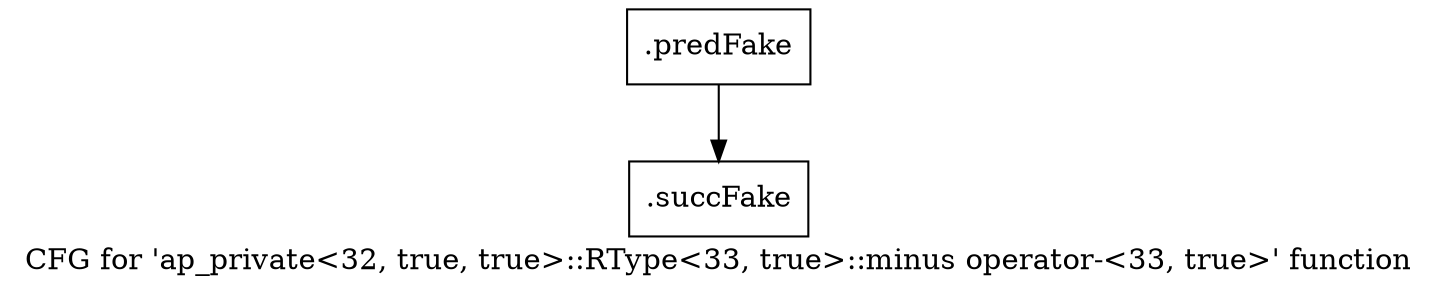 digraph "CFG for 'ap_private\<32, true, true\>::RType\<33, true\>::minus operator-\<33, true\>' function" {
	label="CFG for 'ap_private\<32, true, true\>::RType\<33, true\>::minus operator-\<33, true\>' function";

	Node0x5e14330 [shape=record,filename="",linenumber="",label="{.predFake}"];
	Node0x5e14330 -> Node0x60e1060[ callList="" memoryops="" filename="/mnt/xilinx/Vitis_HLS/2021.2/include/etc/ap_private.h" execusionnum="0"];
	Node0x60e1060 [shape=record,filename="/mnt/xilinx/Vitis_HLS/2021.2/include/etc/ap_private.h",linenumber="7096",label="{.succFake}"];
}
